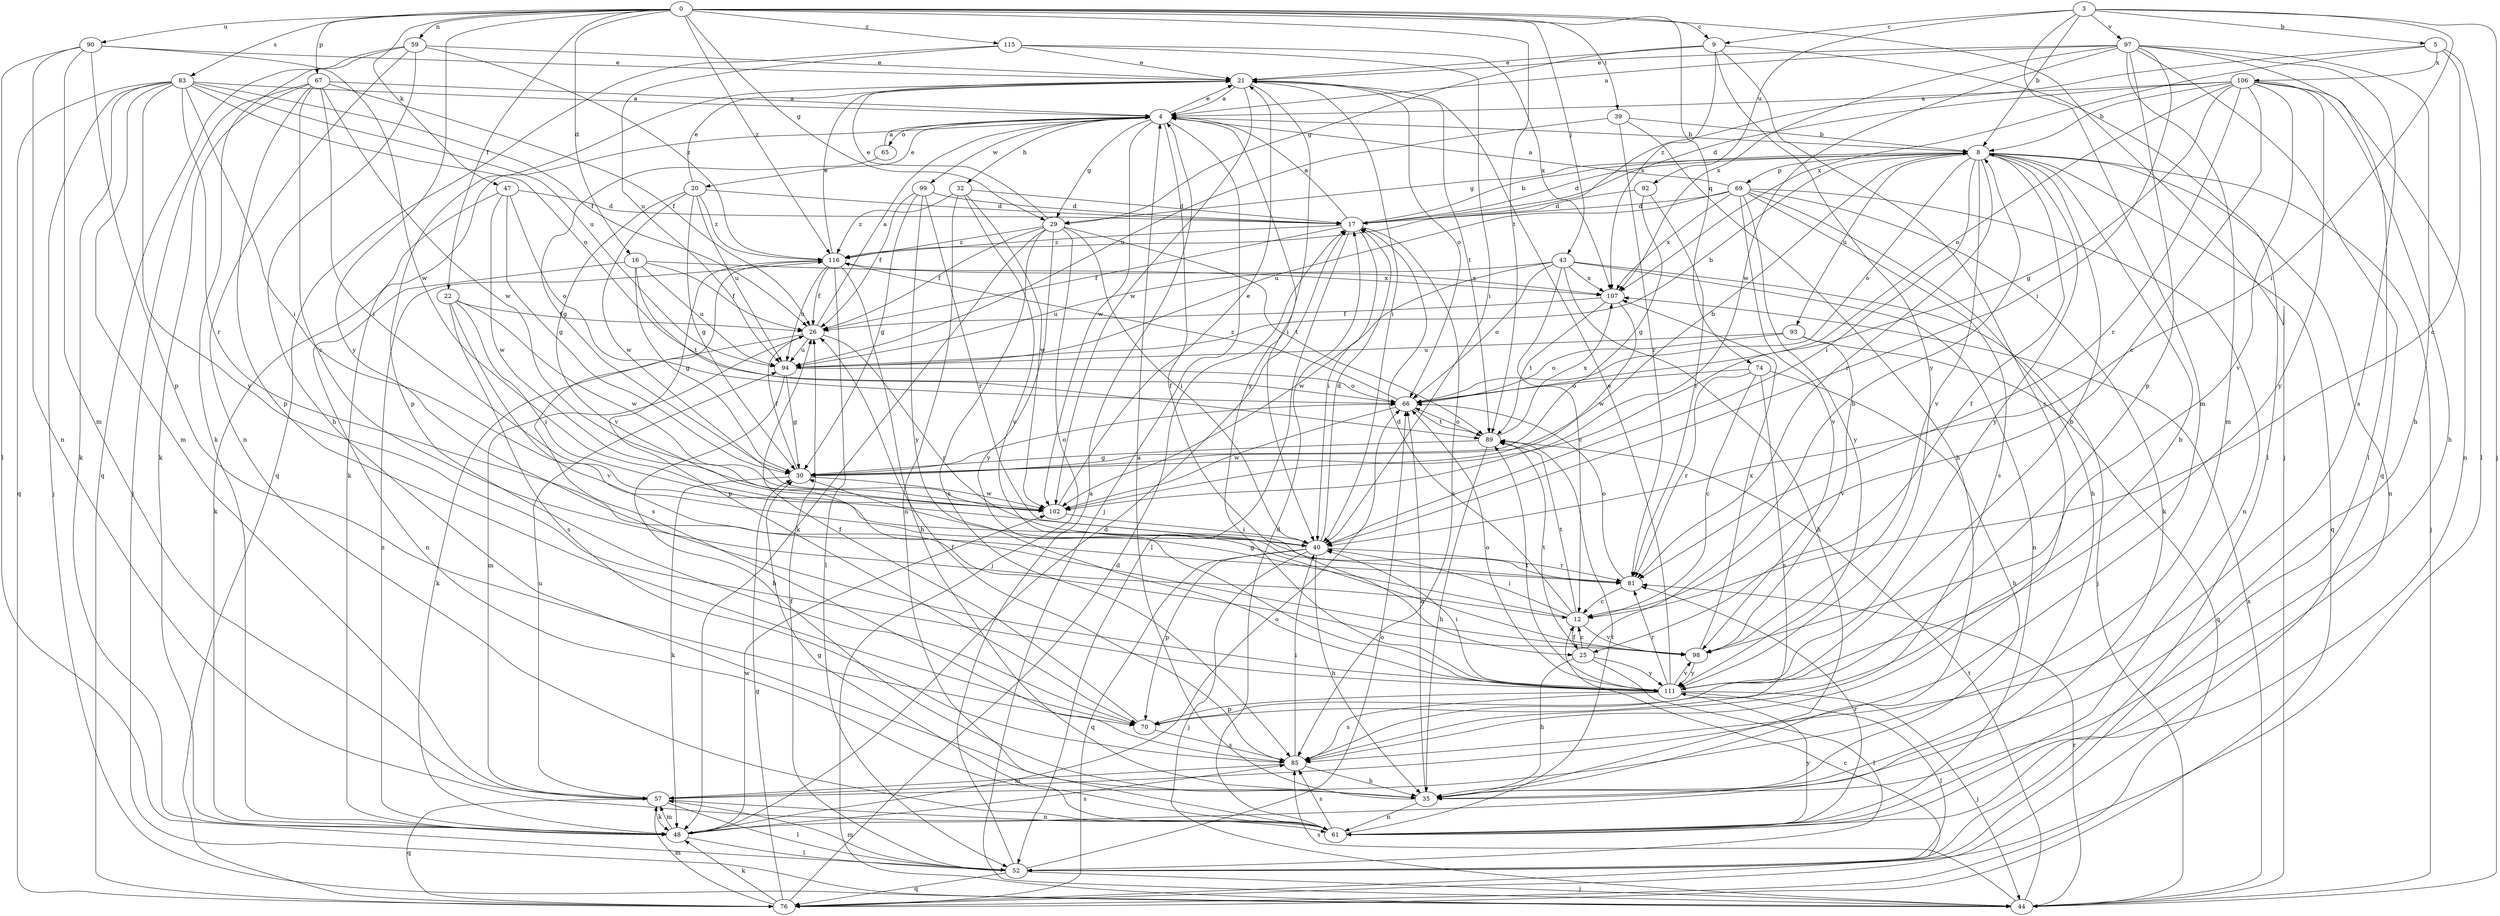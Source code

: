 strict digraph  {
0;
3;
4;
5;
8;
9;
12;
16;
17;
20;
21;
22;
25;
26;
29;
30;
32;
35;
39;
40;
43;
44;
47;
48;
52;
57;
59;
61;
65;
66;
67;
69;
70;
74;
76;
81;
83;
85;
89;
90;
92;
93;
94;
97;
98;
99;
102;
106;
107;
111;
115;
116;
0 -> 9  [label=c];
0 -> 16  [label=d];
0 -> 22  [label=f];
0 -> 29  [label=g];
0 -> 39  [label=i];
0 -> 43  [label=j];
0 -> 44  [label=j];
0 -> 47  [label=k];
0 -> 59  [label=n];
0 -> 67  [label=p];
0 -> 74  [label=q];
0 -> 83  [label=s];
0 -> 89  [label=t];
0 -> 90  [label=u];
0 -> 111  [label=y];
0 -> 115  [label=z];
0 -> 116  [label=z];
3 -> 5  [label=b];
3 -> 8  [label=b];
3 -> 9  [label=c];
3 -> 40  [label=i];
3 -> 44  [label=j];
3 -> 57  [label=m];
3 -> 92  [label=u];
3 -> 97  [label=v];
4 -> 8  [label=b];
4 -> 20  [label=e];
4 -> 21  [label=e];
4 -> 25  [label=f];
4 -> 29  [label=g];
4 -> 32  [label=h];
4 -> 40  [label=i];
4 -> 44  [label=j];
4 -> 48  [label=k];
4 -> 65  [label=o];
4 -> 99  [label=w];
4 -> 102  [label=w];
5 -> 12  [label=c];
5 -> 52  [label=l];
5 -> 106  [label=x];
5 -> 107  [label=x];
5 -> 116  [label=z];
8 -> 17  [label=d];
8 -> 25  [label=f];
8 -> 29  [label=g];
8 -> 40  [label=i];
8 -> 44  [label=j];
8 -> 61  [label=n];
8 -> 66  [label=o];
8 -> 69  [label=p];
8 -> 76  [label=q];
8 -> 81  [label=r];
8 -> 93  [label=u];
8 -> 98  [label=v];
8 -> 111  [label=y];
9 -> 21  [label=e];
9 -> 29  [label=g];
9 -> 52  [label=l];
9 -> 85  [label=s];
9 -> 107  [label=x];
9 -> 111  [label=y];
12 -> 17  [label=d];
12 -> 25  [label=f];
12 -> 30  [label=g];
12 -> 40  [label=i];
12 -> 89  [label=t];
12 -> 98  [label=v];
16 -> 26  [label=f];
16 -> 30  [label=g];
16 -> 61  [label=n];
16 -> 89  [label=t];
16 -> 94  [label=u];
16 -> 107  [label=x];
17 -> 4  [label=a];
17 -> 8  [label=b];
17 -> 26  [label=f];
17 -> 40  [label=i];
17 -> 52  [label=l];
17 -> 85  [label=s];
17 -> 116  [label=z];
20 -> 17  [label=d];
20 -> 21  [label=e];
20 -> 30  [label=g];
20 -> 94  [label=u];
20 -> 98  [label=v];
20 -> 102  [label=w];
20 -> 116  [label=z];
21 -> 4  [label=a];
21 -> 40  [label=i];
21 -> 66  [label=o];
21 -> 70  [label=p];
21 -> 89  [label=t];
21 -> 102  [label=w];
21 -> 111  [label=y];
22 -> 26  [label=f];
22 -> 40  [label=i];
22 -> 85  [label=s];
22 -> 98  [label=v];
22 -> 102  [label=w];
25 -> 8  [label=b];
25 -> 12  [label=c];
25 -> 35  [label=h];
25 -> 52  [label=l];
25 -> 89  [label=t];
25 -> 111  [label=y];
26 -> 4  [label=a];
26 -> 48  [label=k];
26 -> 57  [label=m];
26 -> 81  [label=r];
26 -> 94  [label=u];
29 -> 21  [label=e];
29 -> 26  [label=f];
29 -> 40  [label=i];
29 -> 44  [label=j];
29 -> 48  [label=k];
29 -> 85  [label=s];
29 -> 89  [label=t];
29 -> 111  [label=y];
29 -> 116  [label=z];
30 -> 8  [label=b];
30 -> 26  [label=f];
30 -> 48  [label=k];
30 -> 66  [label=o];
30 -> 102  [label=w];
32 -> 17  [label=d];
32 -> 61  [label=n];
32 -> 98  [label=v];
32 -> 102  [label=w];
32 -> 116  [label=z];
35 -> 4  [label=a];
35 -> 61  [label=n];
35 -> 66  [label=o];
39 -> 8  [label=b];
39 -> 35  [label=h];
39 -> 81  [label=r];
39 -> 94  [label=u];
40 -> 17  [label=d];
40 -> 35  [label=h];
40 -> 44  [label=j];
40 -> 70  [label=p];
40 -> 76  [label=q];
40 -> 81  [label=r];
43 -> 12  [label=c];
43 -> 35  [label=h];
43 -> 44  [label=j];
43 -> 61  [label=n];
43 -> 66  [label=o];
43 -> 94  [label=u];
43 -> 102  [label=w];
43 -> 107  [label=x];
44 -> 81  [label=r];
44 -> 85  [label=s];
44 -> 89  [label=t];
44 -> 107  [label=x];
47 -> 17  [label=d];
47 -> 30  [label=g];
47 -> 48  [label=k];
47 -> 66  [label=o];
47 -> 102  [label=w];
48 -> 17  [label=d];
48 -> 52  [label=l];
48 -> 57  [label=m];
48 -> 66  [label=o];
48 -> 85  [label=s];
48 -> 102  [label=w];
48 -> 116  [label=z];
52 -> 4  [label=a];
52 -> 26  [label=f];
52 -> 44  [label=j];
52 -> 57  [label=m];
52 -> 66  [label=o];
52 -> 76  [label=q];
57 -> 48  [label=k];
57 -> 52  [label=l];
57 -> 61  [label=n];
57 -> 76  [label=q];
57 -> 94  [label=u];
59 -> 21  [label=e];
59 -> 35  [label=h];
59 -> 48  [label=k];
59 -> 61  [label=n];
59 -> 76  [label=q];
59 -> 116  [label=z];
61 -> 17  [label=d];
61 -> 30  [label=g];
61 -> 81  [label=r];
61 -> 85  [label=s];
61 -> 89  [label=t];
61 -> 111  [label=y];
65 -> 4  [label=a];
65 -> 30  [label=g];
66 -> 89  [label=t];
66 -> 102  [label=w];
66 -> 116  [label=z];
67 -> 4  [label=a];
67 -> 12  [label=c];
67 -> 26  [label=f];
67 -> 40  [label=i];
67 -> 44  [label=j];
67 -> 48  [label=k];
67 -> 70  [label=p];
67 -> 102  [label=w];
69 -> 4  [label=a];
69 -> 17  [label=d];
69 -> 35  [label=h];
69 -> 48  [label=k];
69 -> 61  [label=n];
69 -> 85  [label=s];
69 -> 94  [label=u];
69 -> 98  [label=v];
69 -> 107  [label=x];
69 -> 111  [label=y];
70 -> 8  [label=b];
70 -> 26  [label=f];
70 -> 85  [label=s];
74 -> 12  [label=c];
74 -> 35  [label=h];
74 -> 66  [label=o];
74 -> 81  [label=r];
74 -> 85  [label=s];
76 -> 12  [label=c];
76 -> 17  [label=d];
76 -> 30  [label=g];
76 -> 48  [label=k];
76 -> 57  [label=m];
81 -> 12  [label=c];
81 -> 66  [label=o];
83 -> 4  [label=a];
83 -> 26  [label=f];
83 -> 40  [label=i];
83 -> 44  [label=j];
83 -> 48  [label=k];
83 -> 57  [label=m];
83 -> 66  [label=o];
83 -> 76  [label=q];
83 -> 81  [label=r];
83 -> 94  [label=u];
83 -> 111  [label=y];
85 -> 26  [label=f];
85 -> 35  [label=h];
85 -> 40  [label=i];
85 -> 57  [label=m];
89 -> 30  [label=g];
89 -> 35  [label=h];
89 -> 66  [label=o];
89 -> 107  [label=x];
90 -> 21  [label=e];
90 -> 52  [label=l];
90 -> 57  [label=m];
90 -> 61  [label=n];
90 -> 70  [label=p];
90 -> 102  [label=w];
92 -> 17  [label=d];
92 -> 30  [label=g];
92 -> 81  [label=r];
93 -> 66  [label=o];
93 -> 76  [label=q];
93 -> 94  [label=u];
93 -> 98  [label=v];
94 -> 8  [label=b];
94 -> 30  [label=g];
94 -> 35  [label=h];
94 -> 66  [label=o];
97 -> 4  [label=a];
97 -> 21  [label=e];
97 -> 35  [label=h];
97 -> 40  [label=i];
97 -> 52  [label=l];
97 -> 57  [label=m];
97 -> 70  [label=p];
97 -> 76  [label=q];
97 -> 85  [label=s];
97 -> 102  [label=w];
97 -> 107  [label=x];
98 -> 107  [label=x];
98 -> 111  [label=y];
99 -> 17  [label=d];
99 -> 26  [label=f];
99 -> 30  [label=g];
99 -> 81  [label=r];
99 -> 111  [label=y];
102 -> 21  [label=e];
102 -> 40  [label=i];
106 -> 4  [label=a];
106 -> 8  [label=b];
106 -> 12  [label=c];
106 -> 17  [label=d];
106 -> 30  [label=g];
106 -> 35  [label=h];
106 -> 61  [label=n];
106 -> 66  [label=o];
106 -> 81  [label=r];
106 -> 98  [label=v];
106 -> 111  [label=y];
107 -> 26  [label=f];
107 -> 89  [label=t];
107 -> 102  [label=w];
111 -> 8  [label=b];
111 -> 21  [label=e];
111 -> 40  [label=i];
111 -> 44  [label=j];
111 -> 52  [label=l];
111 -> 66  [label=o];
111 -> 70  [label=p];
111 -> 81  [label=r];
111 -> 85  [label=s];
111 -> 89  [label=t];
111 -> 98  [label=v];
115 -> 21  [label=e];
115 -> 40  [label=i];
115 -> 76  [label=q];
115 -> 94  [label=u];
115 -> 107  [label=x];
116 -> 21  [label=e];
116 -> 26  [label=f];
116 -> 35  [label=h];
116 -> 52  [label=l];
116 -> 70  [label=p];
116 -> 85  [label=s];
116 -> 94  [label=u];
116 -> 107  [label=x];
}
